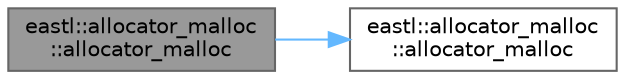 digraph "eastl::allocator_malloc::allocator_malloc"
{
 // LATEX_PDF_SIZE
  bgcolor="transparent";
  edge [fontname=Helvetica,fontsize=10,labelfontname=Helvetica,labelfontsize=10];
  node [fontname=Helvetica,fontsize=10,shape=box,height=0.2,width=0.4];
  rankdir="LR";
  Node1 [id="Node000001",label="eastl::allocator_malloc\l::allocator_malloc",height=0.2,width=0.4,color="gray40", fillcolor="grey60", style="filled", fontcolor="black",tooltip=" "];
  Node1 -> Node2 [id="edge2_Node000001_Node000002",color="steelblue1",style="solid",tooltip=" "];
  Node2 [id="Node000002",label="eastl::allocator_malloc\l::allocator_malloc",height=0.2,width=0.4,color="grey40", fillcolor="white", style="filled",URL="$classeastl_1_1allocator__malloc.html#a920b8f16418759f7ca043953bc670351",tooltip=" "];
}
